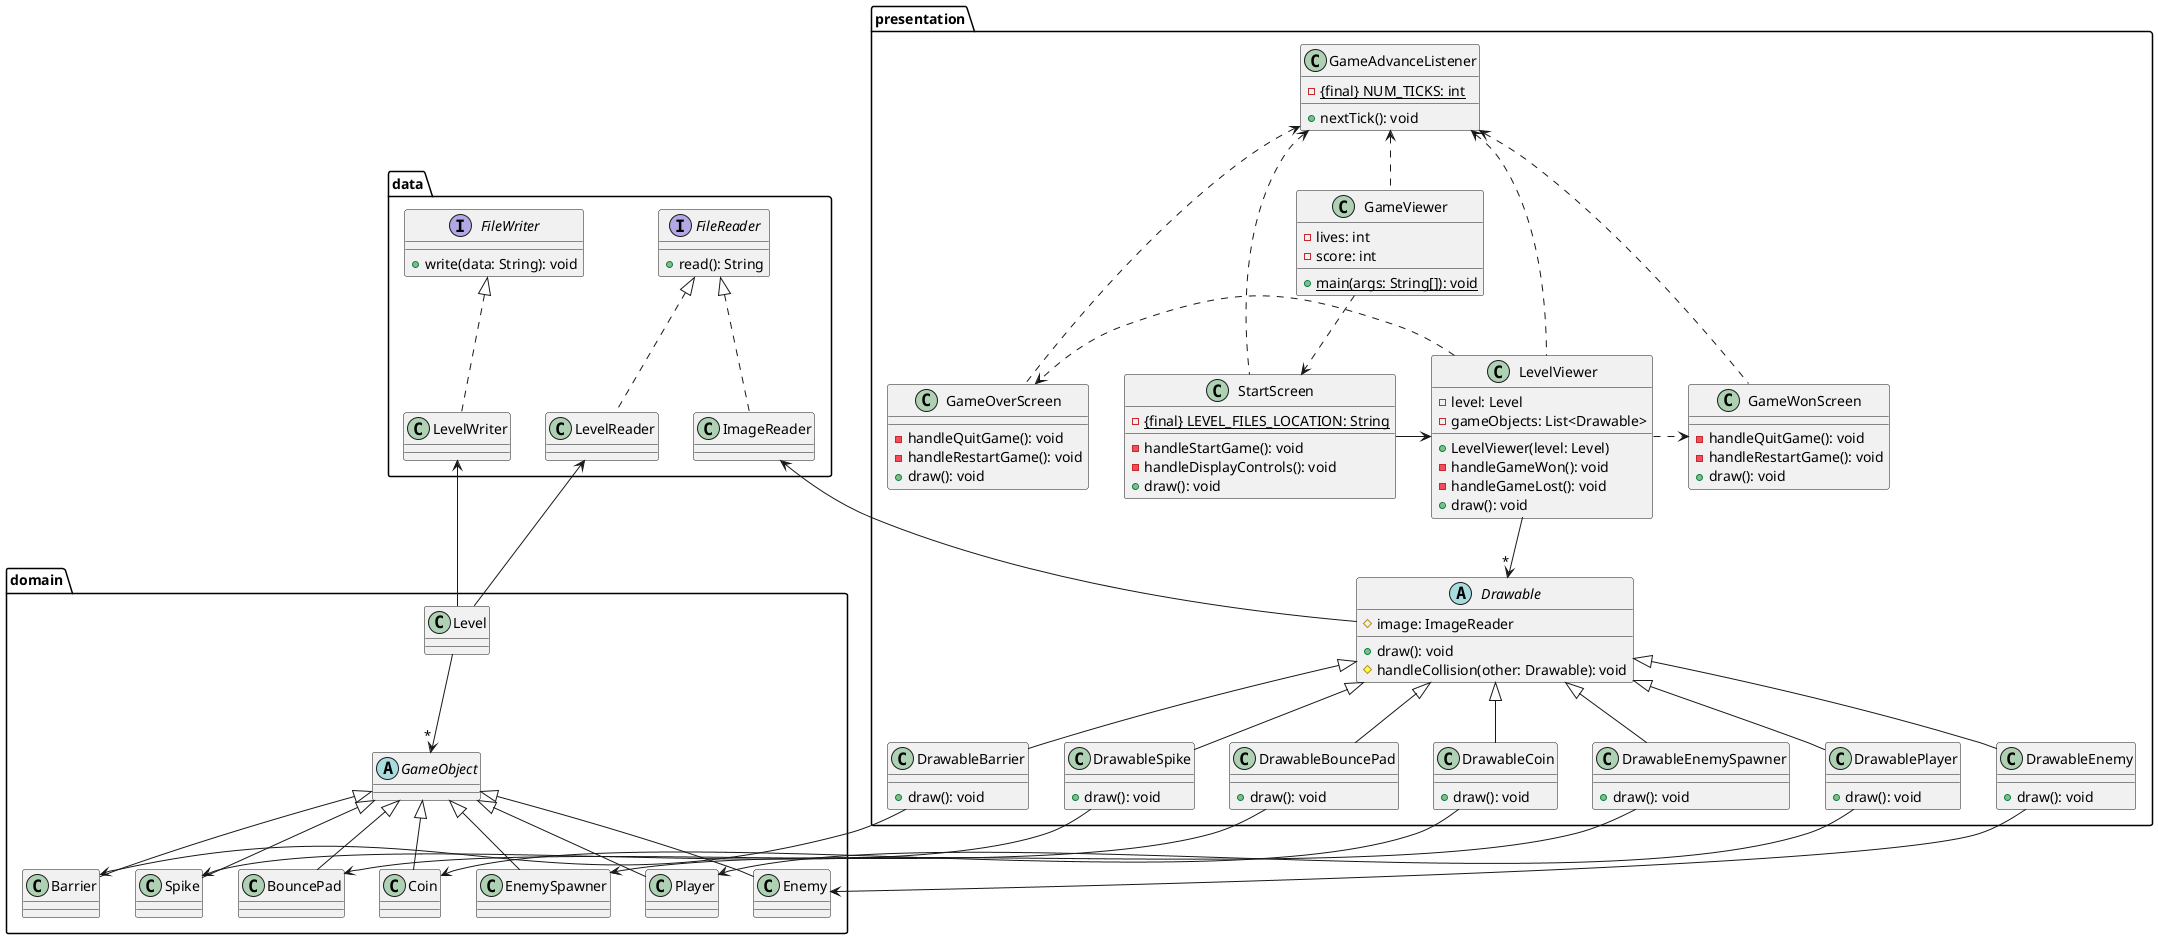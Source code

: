 @startuml ArcadeGame
package presentation {
  class GameViewer {
    - lives: int
    - score: int
    + {static} main(args: String[]): void
  }
  class GameAdvanceListener {
    - {static} {final} NUM_TICKS: int
    + nextTick(): void
  }
  class StartScreen {
    - {static} {final} LEVEL_FILES_LOCATION: String
    - handleStartGame(): void
    - handleDisplayControls(): void
    + draw(): void
  }
  class GameOverScreen {
    - handleQuitGame(): void
    - handleRestartGame(): void
    + draw(): void
  }
  class GameWonScreen {
    - handleQuitGame(): void
    - handleRestartGame(): void
    + draw(): void
  }
  class LevelViewer {
    - level: Level
    - gameObjects: List<Drawable>
    + LevelViewer(level: Level)
    - handleGameWon(): void
    - handleGameLost(): void
    + draw(): void
  }
  abstract Drawable {
    # image: ImageReader
    + draw(): void
    # handleCollision(other: Drawable): void
  }
  class DrawablePlayer {
    + draw(): void
  }
  class DrawableEnemy {
    + draw(): void
  }
  class DrawableBarrier {
    + draw(): void
  }
  class DrawableSpike {
    + draw(): void
  }
  class DrawableBouncePad {
    + draw(): void
  }
  class DrawableCoin {
    + draw(): void
  }
  class DrawableEnemySpawner {
    + draw(): void
  }

  GameViewer .d.> StartScreen
  GameViewer .u.> GameAdvanceListener
  StartScreen -> LevelViewer
  StartScreen .u.> GameAdvanceListener
  LevelViewer .> GameWonScreen
  LevelViewer .> GameOverScreen
  LevelViewer .u.> GameAdvanceListener
  GameWonScreen .u.> GameAdvanceListener
  GameOverScreen .u.> GameAdvanceListener
  LevelViewer -d->"*" Drawable
  DrawablePlayer -u-|> Drawable
  DrawableEnemy -u-|> Drawable
  DrawableBarrier -u-|> Drawable
  DrawableSpike -u-|> Drawable
  DrawableBouncePad -u-|> Drawable
  DrawableCoin -u-|> Drawable
  DrawableEnemySpawner -u-|> Drawable
}
Drawable -l-> data.ImageReader
DrawablePlayer -d-> domain.Player
DrawableEnemy -d-> domain.Enemy
DrawableBarrier -d-> domain.Barrier
DrawableSpike -d-> domain.Spike
DrawableBouncePad -d-> domain.BouncePad
DrawableCoin -d-> domain.Coin
DrawableEnemySpawner -d-> domain.EnemySpawner

package domain {
  class Level
  abstract GameObject
  class Player
  class Enemy
  class Barrier
  class Spike
  class BouncePad
  class Coin
  class EnemySpawner

  Level -d->"*" GameObject
  Player -u-|> GameObject
  Enemy -u-|> GameObject
  Barrier -u-|> GameObject
  Spike -u-|> GameObject
  BouncePad -u-|> GameObject
  Coin -u-|> GameObject
  EnemySpawner -u-|> GameObject
}
Level -u-> data.LevelReader
Level -u-> data.LevelWriter

package data {
  interface FileReader {
    + read(): String
  }
  interface FileWriter {
    + write(data: String): void
  }
  class LevelReader
  class ImageReader
  class LevelWriter

  LevelReader .u.|> FileReader
  ImageReader .u.|> FileReader
  LevelWriter .u.|> FileWriter
}
@enduml